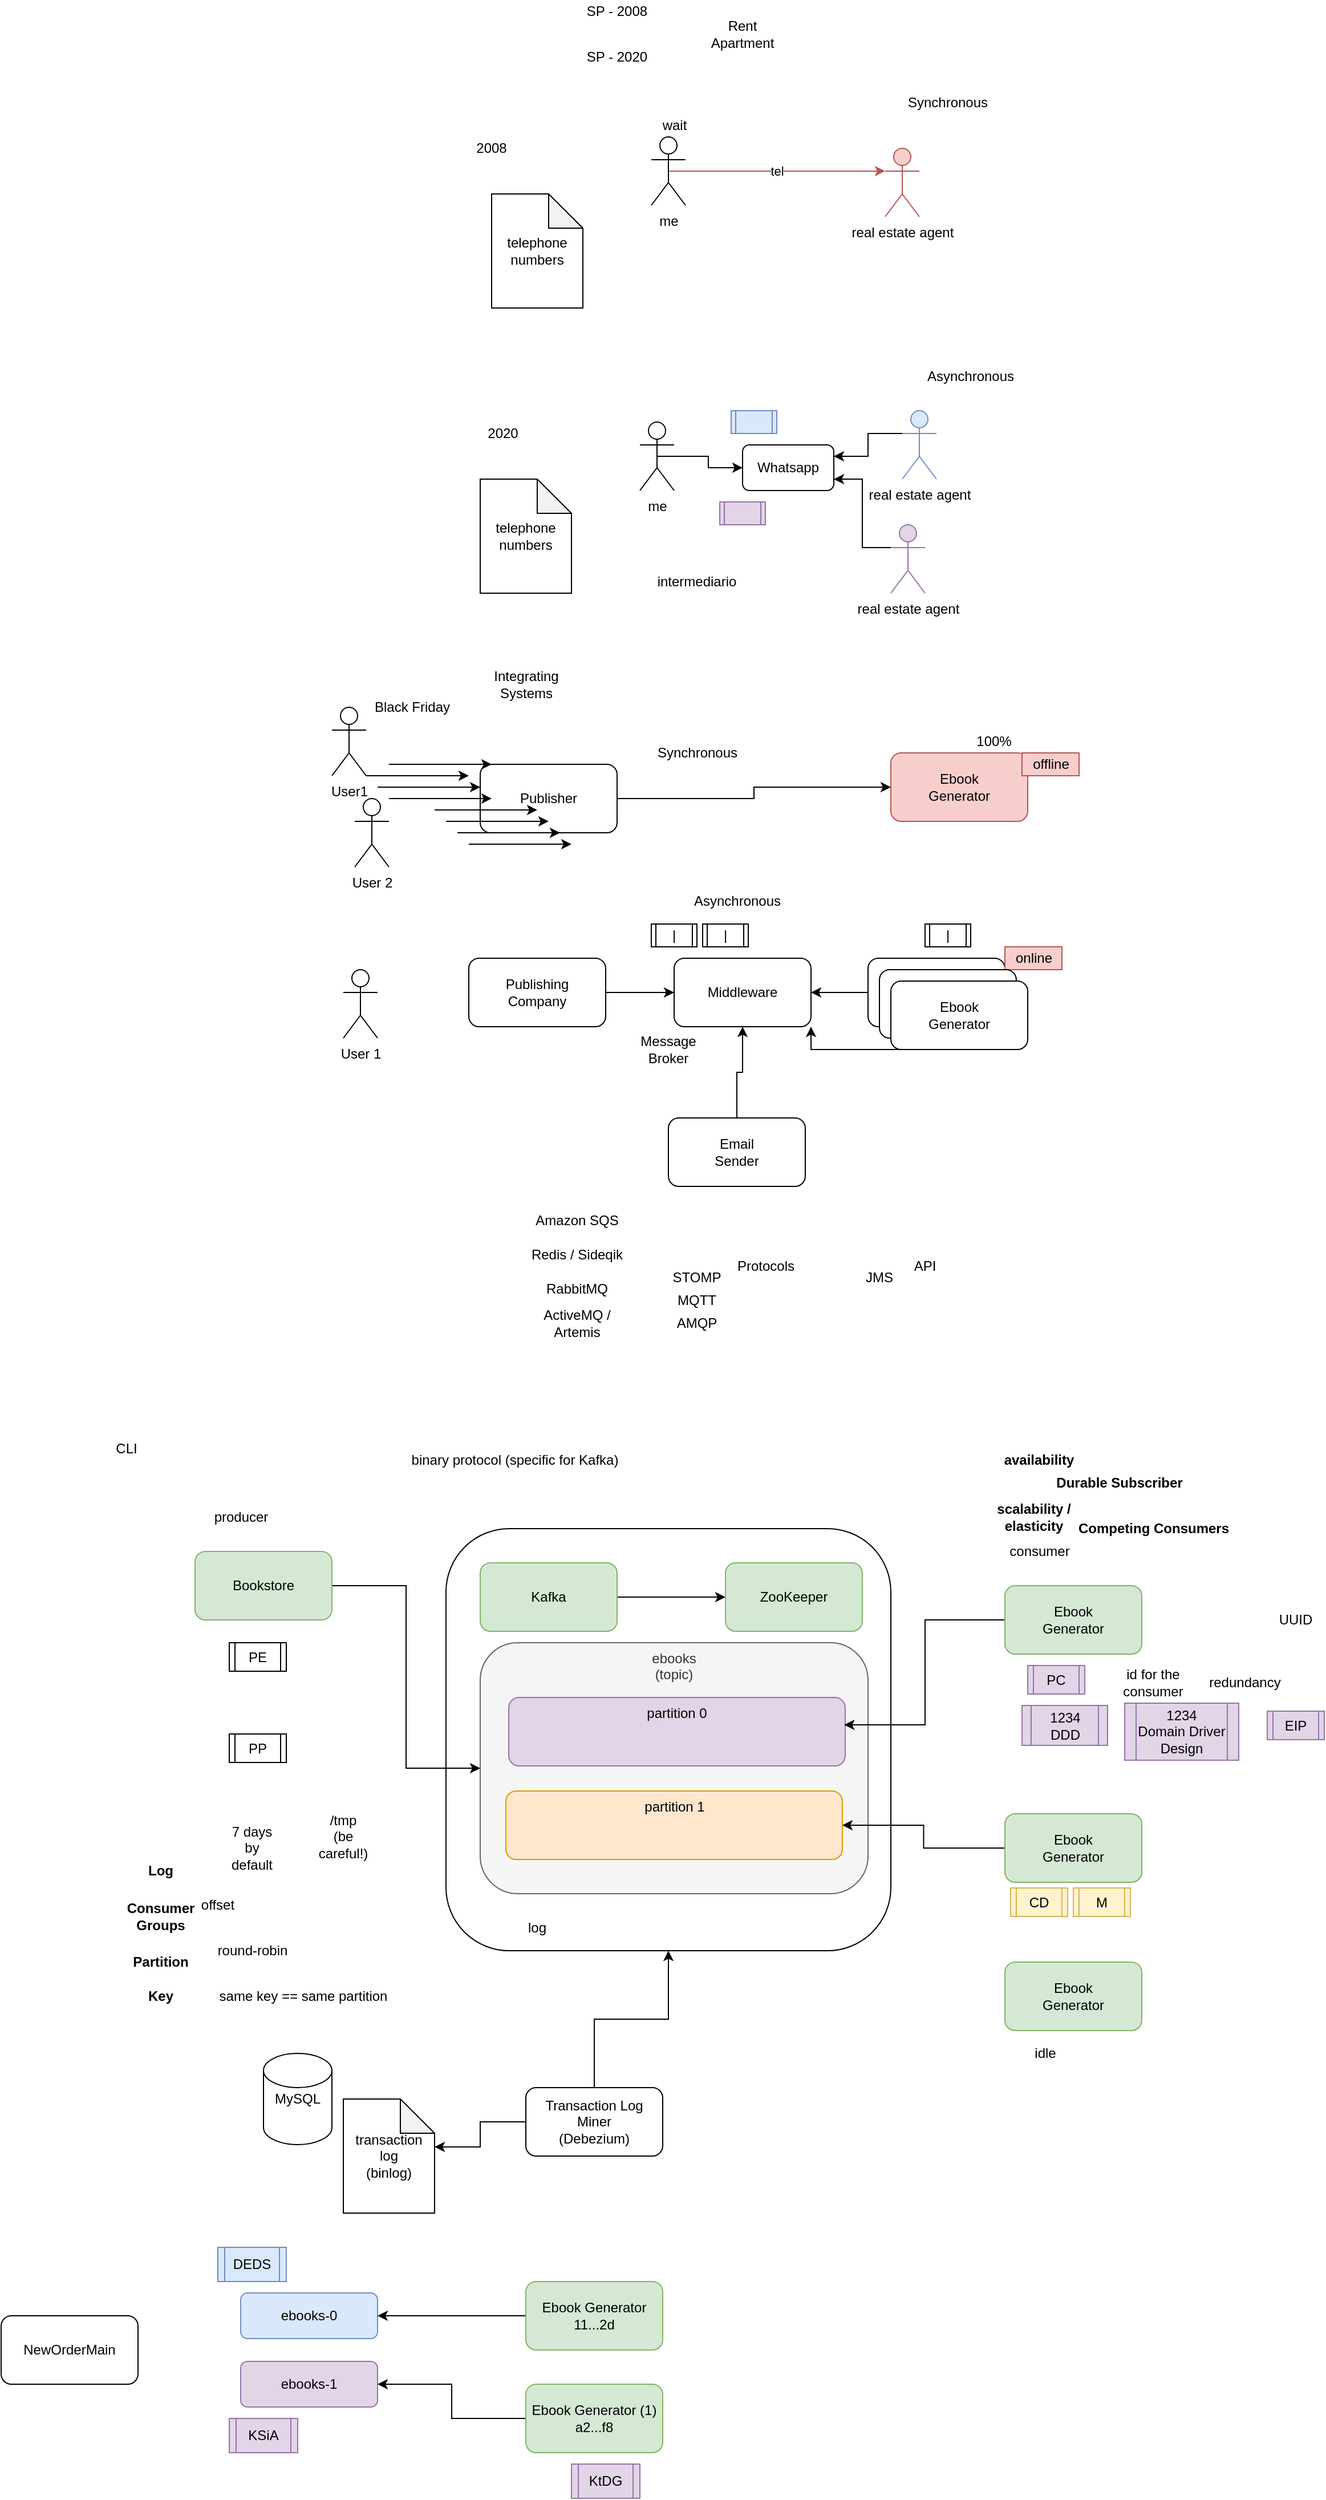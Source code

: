 <mxfile version="13.5.5" type="device"><diagram id="n5W6CcNsMwQ7RIXeHPj_" name="Page-1"><mxGraphModel dx="1718" dy="498" grid="1" gridSize="10" guides="1" tooltips="1" connect="1" arrows="1" fold="1" page="1" pageScale="1" pageWidth="850" pageHeight="1100" math="0" shadow="0"><root><mxCell id="0"/><mxCell id="1" parent="0"/><mxCell id="1wjtFQcidoDBaTSX6d5W-88" value="" style="rounded=1;whiteSpace=wrap;html=1;" parent="1" vertex="1"><mxGeometry x="10" y="1350" width="390" height="370" as="geometry"/></mxCell><mxCell id="1wjtFQcidoDBaTSX6d5W-95" value="ebooks&lt;br&gt;(topic)" style="rounded=1;whiteSpace=wrap;html=1;fillColor=#f5f5f5;strokeColor=#666666;fontColor=#333333;verticalAlign=top;" parent="1" vertex="1"><mxGeometry x="40" y="1450" width="340" height="220" as="geometry"/></mxCell><mxCell id="cA5ADILbBa8WtatYJpcK-16" value="partition 0" style="rounded=1;whiteSpace=wrap;html=1;verticalAlign=top;fillColor=#e1d5e7;strokeColor=#9673a6;" vertex="1" parent="1"><mxGeometry x="65" y="1498" width="295" height="60" as="geometry"/></mxCell><mxCell id="cA5ADILbBa8WtatYJpcK-17" value="partition 1" style="rounded=1;whiteSpace=wrap;html=1;verticalAlign=top;fillColor=#ffe6cc;strokeColor=#d79b00;" vertex="1" parent="1"><mxGeometry x="62.5" y="1580" width="295" height="60" as="geometry"/></mxCell><mxCell id="1wjtFQcidoDBaTSX6d5W-1" value="SP - 2008" style="text;html=1;strokeColor=none;fillColor=none;align=center;verticalAlign=middle;whiteSpace=wrap;rounded=0;" parent="1" vertex="1"><mxGeometry x="70" y="10" width="180" height="20" as="geometry"/></mxCell><mxCell id="1wjtFQcidoDBaTSX6d5W-3" value="SP - 2020" style="text;html=1;strokeColor=none;fillColor=none;align=center;verticalAlign=middle;whiteSpace=wrap;rounded=0;" parent="1" vertex="1"><mxGeometry x="70" y="50" width="180" height="20" as="geometry"/></mxCell><mxCell id="1wjtFQcidoDBaTSX6d5W-4" value="Rent Apartment" style="text;html=1;strokeColor=none;fillColor=none;align=center;verticalAlign=middle;whiteSpace=wrap;rounded=0;" parent="1" vertex="1"><mxGeometry x="250" y="30" width="40" height="20" as="geometry"/></mxCell><mxCell id="1wjtFQcidoDBaTSX6d5W-5" value="2008" style="text;html=1;strokeColor=none;fillColor=none;align=center;verticalAlign=middle;whiteSpace=wrap;rounded=0;" parent="1" vertex="1"><mxGeometry x="30" y="130" width="40" height="20" as="geometry"/></mxCell><mxCell id="1wjtFQcidoDBaTSX6d5W-6" value="telephone&lt;br&gt;numbers" style="shape=note;whiteSpace=wrap;html=1;backgroundOutline=1;darkOpacity=0.05;" parent="1" vertex="1"><mxGeometry x="50" y="180" width="80" height="100" as="geometry"/></mxCell><mxCell id="1wjtFQcidoDBaTSX6d5W-9" value="tel" style="edgeStyle=orthogonalEdgeStyle;rounded=0;orthogonalLoop=1;jettySize=auto;html=1;exitX=0.5;exitY=0.5;exitDx=0;exitDy=0;exitPerimeter=0;entryX=0;entryY=0.333;entryDx=0;entryDy=0;entryPerimeter=0;fillColor=#f8cecc;strokeColor=#b85450;" parent="1" source="1wjtFQcidoDBaTSX6d5W-7" target="1wjtFQcidoDBaTSX6d5W-8" edge="1"><mxGeometry relative="1" as="geometry"><Array as="points"><mxPoint x="310" y="160"/><mxPoint x="310" y="160"/></Array></mxGeometry></mxCell><mxCell id="1wjtFQcidoDBaTSX6d5W-7" value="me" style="shape=umlActor;verticalLabelPosition=bottom;verticalAlign=top;html=1;outlineConnect=0;" parent="1" vertex="1"><mxGeometry x="190" y="130" width="30" height="60" as="geometry"/></mxCell><mxCell id="1wjtFQcidoDBaTSX6d5W-8" value="real estate agent" style="shape=umlActor;verticalLabelPosition=bottom;verticalAlign=top;html=1;outlineConnect=0;fillColor=#f8cecc;strokeColor=#b85450;" parent="1" vertex="1"><mxGeometry x="395" y="140" width="30" height="60" as="geometry"/></mxCell><mxCell id="1wjtFQcidoDBaTSX6d5W-10" value="wait" style="text;html=1;align=center;verticalAlign=middle;resizable=0;points=[];autosize=1;" parent="1" vertex="1"><mxGeometry x="190" y="110" width="40" height="20" as="geometry"/></mxCell><mxCell id="1wjtFQcidoDBaTSX6d5W-14" value="2020" style="text;html=1;strokeColor=none;fillColor=none;align=center;verticalAlign=middle;whiteSpace=wrap;rounded=0;" parent="1" vertex="1"><mxGeometry x="40" y="380" width="40" height="20" as="geometry"/></mxCell><mxCell id="1wjtFQcidoDBaTSX6d5W-15" value="telephone&lt;br&gt;numbers" style="shape=note;whiteSpace=wrap;html=1;backgroundOutline=1;darkOpacity=0.05;" parent="1" vertex="1"><mxGeometry x="40" y="430" width="80" height="100" as="geometry"/></mxCell><mxCell id="1wjtFQcidoDBaTSX6d5W-21" style="edgeStyle=orthogonalEdgeStyle;rounded=0;orthogonalLoop=1;jettySize=auto;html=1;exitX=0.5;exitY=0.5;exitDx=0;exitDy=0;exitPerimeter=0;entryX=0;entryY=0.5;entryDx=0;entryDy=0;" parent="1" source="1wjtFQcidoDBaTSX6d5W-16" target="1wjtFQcidoDBaTSX6d5W-20" edge="1"><mxGeometry relative="1" as="geometry"/></mxCell><mxCell id="1wjtFQcidoDBaTSX6d5W-16" value="me" style="shape=umlActor;verticalLabelPosition=bottom;verticalAlign=top;html=1;outlineConnect=0;" parent="1" vertex="1"><mxGeometry x="180" y="380" width="30" height="60" as="geometry"/></mxCell><mxCell id="1wjtFQcidoDBaTSX6d5W-24" style="edgeStyle=orthogonalEdgeStyle;rounded=0;orthogonalLoop=1;jettySize=auto;html=1;exitX=0;exitY=0.333;exitDx=0;exitDy=0;exitPerimeter=0;entryX=1;entryY=0.25;entryDx=0;entryDy=0;" parent="1" source="1wjtFQcidoDBaTSX6d5W-17" target="1wjtFQcidoDBaTSX6d5W-20" edge="1"><mxGeometry relative="1" as="geometry"/></mxCell><mxCell id="1wjtFQcidoDBaTSX6d5W-17" value="real estate agent" style="shape=umlActor;verticalLabelPosition=bottom;verticalAlign=top;html=1;outlineConnect=0;fillColor=#dae8fc;strokeColor=#6c8ebf;" parent="1" vertex="1"><mxGeometry x="410" y="370" width="30" height="60" as="geometry"/></mxCell><mxCell id="1wjtFQcidoDBaTSX6d5W-25" style="edgeStyle=orthogonalEdgeStyle;rounded=0;orthogonalLoop=1;jettySize=auto;html=1;exitX=0;exitY=0.333;exitDx=0;exitDy=0;exitPerimeter=0;entryX=1;entryY=0.75;entryDx=0;entryDy=0;" parent="1" source="1wjtFQcidoDBaTSX6d5W-19" target="1wjtFQcidoDBaTSX6d5W-20" edge="1"><mxGeometry relative="1" as="geometry"/></mxCell><mxCell id="1wjtFQcidoDBaTSX6d5W-19" value="real estate agent" style="shape=umlActor;verticalLabelPosition=bottom;verticalAlign=top;html=1;outlineConnect=0;fillColor=#e1d5e7;strokeColor=#9673a6;" parent="1" vertex="1"><mxGeometry x="400" y="470" width="30" height="60" as="geometry"/></mxCell><mxCell id="1wjtFQcidoDBaTSX6d5W-20" value="Whatsapp" style="rounded=1;whiteSpace=wrap;html=1;" parent="1" vertex="1"><mxGeometry x="270" y="400" width="80" height="40" as="geometry"/></mxCell><mxCell id="1wjtFQcidoDBaTSX6d5W-22" value="" style="shape=process;whiteSpace=wrap;html=1;backgroundOutline=1;fillColor=#dae8fc;strokeColor=#6c8ebf;" parent="1" vertex="1"><mxGeometry x="260" y="370" width="40" height="20" as="geometry"/></mxCell><mxCell id="1wjtFQcidoDBaTSX6d5W-23" value="" style="shape=process;whiteSpace=wrap;html=1;backgroundOutline=1;fillColor=#e1d5e7;strokeColor=#9673a6;" parent="1" vertex="1"><mxGeometry x="250" y="450" width="40" height="20" as="geometry"/></mxCell><mxCell id="1wjtFQcidoDBaTSX6d5W-26" value="Synchronous" style="text;html=1;strokeColor=none;fillColor=none;align=center;verticalAlign=middle;whiteSpace=wrap;rounded=0;" parent="1" vertex="1"><mxGeometry x="430" y="90" width="40" height="20" as="geometry"/></mxCell><mxCell id="1wjtFQcidoDBaTSX6d5W-27" value="Asynchronous" style="text;html=1;strokeColor=none;fillColor=none;align=center;verticalAlign=middle;whiteSpace=wrap;rounded=0;" parent="1" vertex="1"><mxGeometry x="450" y="330" width="40" height="20" as="geometry"/></mxCell><mxCell id="1wjtFQcidoDBaTSX6d5W-28" value="intermediario" style="text;html=1;strokeColor=none;fillColor=none;align=center;verticalAlign=middle;whiteSpace=wrap;rounded=0;" parent="1" vertex="1"><mxGeometry x="210" y="510" width="40" height="20" as="geometry"/></mxCell><mxCell id="1wjtFQcidoDBaTSX6d5W-32" style="edgeStyle=orthogonalEdgeStyle;rounded=0;orthogonalLoop=1;jettySize=auto;html=1;exitX=1;exitY=0.5;exitDx=0;exitDy=0;entryX=0;entryY=0.5;entryDx=0;entryDy=0;" parent="1" source="1wjtFQcidoDBaTSX6d5W-29" target="1wjtFQcidoDBaTSX6d5W-30" edge="1"><mxGeometry relative="1" as="geometry"/></mxCell><mxCell id="1wjtFQcidoDBaTSX6d5W-29" value="Publisher" style="rounded=1;whiteSpace=wrap;html=1;" parent="1" vertex="1"><mxGeometry x="40" y="680" width="120" height="60" as="geometry"/></mxCell><mxCell id="1wjtFQcidoDBaTSX6d5W-30" value="Ebook&lt;br&gt;Generator" style="rounded=1;whiteSpace=wrap;html=1;fillColor=#f8cecc;strokeColor=#b85450;" parent="1" vertex="1"><mxGeometry x="400" y="670" width="120" height="60" as="geometry"/></mxCell><mxCell id="1wjtFQcidoDBaTSX6d5W-31" value="100%" style="text;html=1;align=center;verticalAlign=middle;resizable=0;points=[];autosize=1;" parent="1" vertex="1"><mxGeometry x="465" y="650" width="50" height="20" as="geometry"/></mxCell><mxCell id="1wjtFQcidoDBaTSX6d5W-33" value="Integrating&lt;br&gt;Systems" style="text;html=1;align=center;verticalAlign=middle;resizable=0;points=[];autosize=1;" parent="1" vertex="1"><mxGeometry x="45" y="595" width="70" height="30" as="geometry"/></mxCell><mxCell id="1wjtFQcidoDBaTSX6d5W-34" value="Synchronous" style="text;html=1;align=center;verticalAlign=middle;resizable=0;points=[];autosize=1;" parent="1" vertex="1"><mxGeometry x="185" y="660" width="90" height="20" as="geometry"/></mxCell><mxCell id="1wjtFQcidoDBaTSX6d5W-35" value="" style="endArrow=classic;html=1;" parent="1" edge="1"><mxGeometry width="50" height="50" relative="1" as="geometry"><mxPoint x="-40" y="680" as="sourcePoint"/><mxPoint x="50" y="680" as="targetPoint"/></mxGeometry></mxCell><mxCell id="1wjtFQcidoDBaTSX6d5W-36" value="" style="endArrow=classic;html=1;" parent="1" edge="1"><mxGeometry width="50" height="50" relative="1" as="geometry"><mxPoint x="-60" y="690" as="sourcePoint"/><mxPoint x="30" y="690" as="targetPoint"/></mxGeometry></mxCell><mxCell id="1wjtFQcidoDBaTSX6d5W-37" value="" style="endArrow=classic;html=1;" parent="1" edge="1"><mxGeometry width="50" height="50" relative="1" as="geometry"><mxPoint x="-50" y="700" as="sourcePoint"/><mxPoint x="40" y="700" as="targetPoint"/></mxGeometry></mxCell><mxCell id="1wjtFQcidoDBaTSX6d5W-38" value="" style="endArrow=classic;html=1;" parent="1" edge="1"><mxGeometry width="50" height="50" relative="1" as="geometry"><mxPoint x="-40" y="710" as="sourcePoint"/><mxPoint x="50" y="710" as="targetPoint"/></mxGeometry></mxCell><mxCell id="1wjtFQcidoDBaTSX6d5W-39" value="" style="endArrow=classic;html=1;" parent="1" edge="1"><mxGeometry width="50" height="50" relative="1" as="geometry"><mxPoint y="720" as="sourcePoint"/><mxPoint x="90" y="720" as="targetPoint"/></mxGeometry></mxCell><mxCell id="1wjtFQcidoDBaTSX6d5W-40" value="" style="endArrow=classic;html=1;" parent="1" edge="1"><mxGeometry width="50" height="50" relative="1" as="geometry"><mxPoint x="10" y="730" as="sourcePoint"/><mxPoint x="100" y="730" as="targetPoint"/></mxGeometry></mxCell><mxCell id="1wjtFQcidoDBaTSX6d5W-41" value="" style="endArrow=classic;html=1;" parent="1" edge="1"><mxGeometry width="50" height="50" relative="1" as="geometry"><mxPoint x="20" y="740" as="sourcePoint"/><mxPoint x="110" y="740" as="targetPoint"/></mxGeometry></mxCell><mxCell id="1wjtFQcidoDBaTSX6d5W-42" value="User1" style="shape=umlActor;verticalLabelPosition=bottom;verticalAlign=top;html=1;outlineConnect=0;" parent="1" vertex="1"><mxGeometry x="-90" y="630" width="30" height="60" as="geometry"/></mxCell><mxCell id="1wjtFQcidoDBaTSX6d5W-43" value="" style="endArrow=classic;html=1;" parent="1" edge="1"><mxGeometry width="50" height="50" relative="1" as="geometry"><mxPoint x="30" y="750" as="sourcePoint"/><mxPoint x="120" y="750" as="targetPoint"/></mxGeometry></mxCell><mxCell id="1wjtFQcidoDBaTSX6d5W-44" value="User 2" style="shape=umlActor;verticalLabelPosition=bottom;verticalAlign=top;html=1;outlineConnect=0;" parent="1" vertex="1"><mxGeometry x="-70" y="710" width="30" height="60" as="geometry"/></mxCell><mxCell id="1wjtFQcidoDBaTSX6d5W-45" value="offline" style="text;html=1;align=center;verticalAlign=middle;resizable=0;points=[];autosize=1;fillColor=#f8cecc;strokeColor=#b85450;" parent="1" vertex="1"><mxGeometry x="515" y="670" width="50" height="20" as="geometry"/></mxCell><mxCell id="1wjtFQcidoDBaTSX6d5W-50" style="edgeStyle=orthogonalEdgeStyle;rounded=0;orthogonalLoop=1;jettySize=auto;html=1;exitX=1;exitY=0.5;exitDx=0;exitDy=0;" parent="1" source="1wjtFQcidoDBaTSX6d5W-46" target="1wjtFQcidoDBaTSX6d5W-49" edge="1"><mxGeometry relative="1" as="geometry"/></mxCell><mxCell id="1wjtFQcidoDBaTSX6d5W-46" value="Publishing&lt;br&gt;Company" style="rounded=1;whiteSpace=wrap;html=1;" parent="1" vertex="1"><mxGeometry x="30" y="850" width="120" height="60" as="geometry"/></mxCell><mxCell id="1wjtFQcidoDBaTSX6d5W-52" style="edgeStyle=orthogonalEdgeStyle;rounded=0;orthogonalLoop=1;jettySize=auto;html=1;exitX=0;exitY=0.5;exitDx=0;exitDy=0;" parent="1" source="1wjtFQcidoDBaTSX6d5W-47" target="1wjtFQcidoDBaTSX6d5W-49" edge="1"><mxGeometry relative="1" as="geometry"/></mxCell><mxCell id="1wjtFQcidoDBaTSX6d5W-64" style="edgeStyle=orthogonalEdgeStyle;rounded=0;orthogonalLoop=1;jettySize=auto;html=1;exitX=0.25;exitY=1;exitDx=0;exitDy=0;entryX=1;entryY=1;entryDx=0;entryDy=0;" parent="1" source="1wjtFQcidoDBaTSX6d5W-47" target="1wjtFQcidoDBaTSX6d5W-49" edge="1"><mxGeometry relative="1" as="geometry"/></mxCell><mxCell id="1wjtFQcidoDBaTSX6d5W-47" value="Ebook&lt;br&gt;Generator" style="rounded=1;whiteSpace=wrap;html=1;" parent="1" vertex="1"><mxGeometry x="380" y="850" width="120" height="60" as="geometry"/></mxCell><mxCell id="1wjtFQcidoDBaTSX6d5W-48" value="User 1" style="shape=umlActor;verticalLabelPosition=bottom;verticalAlign=top;html=1;outlineConnect=0;" parent="1" vertex="1"><mxGeometry x="-80" y="860" width="30" height="60" as="geometry"/></mxCell><mxCell id="1wjtFQcidoDBaTSX6d5W-49" value="Middleware" style="rounded=1;whiteSpace=wrap;html=1;" parent="1" vertex="1"><mxGeometry x="210" y="850" width="120" height="60" as="geometry"/></mxCell><mxCell id="1wjtFQcidoDBaTSX6d5W-51" value="|" style="shape=process;whiteSpace=wrap;html=1;backgroundOutline=1;" parent="1" vertex="1"><mxGeometry x="190" y="820" width="40" height="20" as="geometry"/></mxCell><mxCell id="1wjtFQcidoDBaTSX6d5W-54" value="online" style="text;html=1;align=center;verticalAlign=middle;resizable=0;points=[];autosize=1;fillColor=#f8cecc;strokeColor=#b85450;" parent="1" vertex="1"><mxGeometry x="500" y="840" width="50" height="20" as="geometry"/></mxCell><mxCell id="1wjtFQcidoDBaTSX6d5W-55" value="|" style="shape=process;whiteSpace=wrap;html=1;backgroundOutline=1;" parent="1" vertex="1"><mxGeometry x="235" y="820" width="40" height="20" as="geometry"/></mxCell><mxCell id="1wjtFQcidoDBaTSX6d5W-56" value="|" style="shape=process;whiteSpace=wrap;html=1;backgroundOutline=1;" parent="1" vertex="1"><mxGeometry x="430" y="820" width="40" height="20" as="geometry"/></mxCell><mxCell id="1wjtFQcidoDBaTSX6d5W-57" value="Asynchronous" style="text;html=1;align=center;verticalAlign=middle;resizable=0;points=[];autosize=1;" parent="1" vertex="1"><mxGeometry x="220" y="790" width="90" height="20" as="geometry"/></mxCell><mxCell id="1wjtFQcidoDBaTSX6d5W-65" style="edgeStyle=orthogonalEdgeStyle;rounded=0;orthogonalLoop=1;jettySize=auto;html=1;exitX=0.5;exitY=0;exitDx=0;exitDy=0;" parent="1" source="1wjtFQcidoDBaTSX6d5W-63" target="1wjtFQcidoDBaTSX6d5W-49" edge="1"><mxGeometry relative="1" as="geometry"/></mxCell><mxCell id="1wjtFQcidoDBaTSX6d5W-63" value="Email&lt;br&gt;Sender" style="rounded=1;whiteSpace=wrap;html=1;" parent="1" vertex="1"><mxGeometry x="205" y="990" width="120" height="60" as="geometry"/></mxCell><mxCell id="1wjtFQcidoDBaTSX6d5W-66" value="Message&lt;br&gt;Broker" style="text;html=1;strokeColor=none;fillColor=none;align=center;verticalAlign=middle;whiteSpace=wrap;rounded=0;" parent="1" vertex="1"><mxGeometry x="185" y="920" width="40" height="20" as="geometry"/></mxCell><mxCell id="1wjtFQcidoDBaTSX6d5W-67" value="Amazon SQS" style="text;html=1;strokeColor=none;fillColor=none;align=center;verticalAlign=middle;whiteSpace=wrap;rounded=0;" parent="1" vertex="1"><mxGeometry x="80" y="1070" width="90" height="20" as="geometry"/></mxCell><mxCell id="1wjtFQcidoDBaTSX6d5W-68" value="Redis / Sideqik" style="text;html=1;strokeColor=none;fillColor=none;align=center;verticalAlign=middle;whiteSpace=wrap;rounded=0;" parent="1" vertex="1"><mxGeometry x="80" y="1100" width="90" height="20" as="geometry"/></mxCell><mxCell id="1wjtFQcidoDBaTSX6d5W-69" value="RabbitMQ" style="text;html=1;strokeColor=none;fillColor=none;align=center;verticalAlign=middle;whiteSpace=wrap;rounded=0;" parent="1" vertex="1"><mxGeometry x="80" y="1130" width="90" height="20" as="geometry"/></mxCell><mxCell id="1wjtFQcidoDBaTSX6d5W-70" value="STOMP" style="text;html=1;strokeColor=none;fillColor=none;align=center;verticalAlign=middle;whiteSpace=wrap;rounded=0;" parent="1" vertex="1"><mxGeometry x="210" y="1120" width="40" height="20" as="geometry"/></mxCell><mxCell id="1wjtFQcidoDBaTSX6d5W-71" value="MQTT" style="text;html=1;strokeColor=none;fillColor=none;align=center;verticalAlign=middle;whiteSpace=wrap;rounded=0;" parent="1" vertex="1"><mxGeometry x="210" y="1140" width="40" height="20" as="geometry"/></mxCell><mxCell id="1wjtFQcidoDBaTSX6d5W-72" value="AMQP" style="text;html=1;strokeColor=none;fillColor=none;align=center;verticalAlign=middle;whiteSpace=wrap;rounded=0;" parent="1" vertex="1"><mxGeometry x="210" y="1160" width="40" height="20" as="geometry"/></mxCell><mxCell id="1wjtFQcidoDBaTSX6d5W-73" value="Protocols" style="text;html=1;align=center;verticalAlign=middle;resizable=0;points=[];autosize=1;" parent="1" vertex="1"><mxGeometry x="255" y="1110" width="70" height="20" as="geometry"/></mxCell><mxCell id="1wjtFQcidoDBaTSX6d5W-74" value="JMS" style="text;html=1;strokeColor=none;fillColor=none;align=center;verticalAlign=middle;whiteSpace=wrap;rounded=0;" parent="1" vertex="1"><mxGeometry x="370" y="1120" width="40" height="20" as="geometry"/></mxCell><mxCell id="1wjtFQcidoDBaTSX6d5W-75" value="API" style="text;html=1;strokeColor=none;fillColor=none;align=center;verticalAlign=middle;whiteSpace=wrap;rounded=0;" parent="1" vertex="1"><mxGeometry x="410" y="1110" width="40" height="20" as="geometry"/></mxCell><mxCell id="1wjtFQcidoDBaTSX6d5W-76" value="ActiveMQ / Artemis" style="text;html=1;strokeColor=none;fillColor=none;align=center;verticalAlign=middle;whiteSpace=wrap;rounded=0;" parent="1" vertex="1"><mxGeometry x="80" y="1160" width="90" height="20" as="geometry"/></mxCell><mxCell id="1wjtFQcidoDBaTSX6d5W-86" style="edgeStyle=orthogonalEdgeStyle;rounded=0;orthogonalLoop=1;jettySize=auto;html=1;exitX=1;exitY=0.5;exitDx=0;exitDy=0;entryX=0;entryY=0.5;entryDx=0;entryDy=0;" parent="1" source="1wjtFQcidoDBaTSX6d5W-78" target="1wjtFQcidoDBaTSX6d5W-84" edge="1"><mxGeometry relative="1" as="geometry"/></mxCell><mxCell id="1wjtFQcidoDBaTSX6d5W-78" value="Kafka" style="rounded=1;whiteSpace=wrap;html=1;fillColor=#d5e8d4;strokeColor=#82b366;" parent="1" vertex="1"><mxGeometry x="40" y="1380" width="120" height="60" as="geometry"/></mxCell><mxCell id="1wjtFQcidoDBaTSX6d5W-84" value="ZooKeeper" style="rounded=1;whiteSpace=wrap;html=1;fillColor=#d5e8d4;strokeColor=#82b366;" parent="1" vertex="1"><mxGeometry x="255" y="1380" width="120" height="60" as="geometry"/></mxCell><mxCell id="1wjtFQcidoDBaTSX6d5W-97" style="edgeStyle=orthogonalEdgeStyle;rounded=0;orthogonalLoop=1;jettySize=auto;html=1;exitX=1;exitY=0.5;exitDx=0;exitDy=0;entryX=0;entryY=0.5;entryDx=0;entryDy=0;" parent="1" source="1wjtFQcidoDBaTSX6d5W-89" target="1wjtFQcidoDBaTSX6d5W-95" edge="1"><mxGeometry relative="1" as="geometry"/></mxCell><mxCell id="1wjtFQcidoDBaTSX6d5W-89" value="Bookstore" style="rounded=1;whiteSpace=wrap;html=1;fillColor=#d5e8d4;strokeColor=#82b366;" parent="1" vertex="1"><mxGeometry x="-210" y="1370" width="120" height="60" as="geometry"/></mxCell><mxCell id="1wjtFQcidoDBaTSX6d5W-91" value="CLI" style="text;html=1;strokeColor=none;fillColor=none;align=center;verticalAlign=middle;whiteSpace=wrap;rounded=0;" parent="1" vertex="1"><mxGeometry x="-290" y="1270" width="40" height="20" as="geometry"/></mxCell><mxCell id="1wjtFQcidoDBaTSX6d5W-94" value="producer" style="text;html=1;align=center;verticalAlign=middle;resizable=0;points=[];autosize=1;" parent="1" vertex="1"><mxGeometry x="-200" y="1330" width="60" height="20" as="geometry"/></mxCell><mxCell id="1wjtFQcidoDBaTSX6d5W-99" value="EIP" style="shape=process;whiteSpace=wrap;html=1;backgroundOutline=1;fillColor=#e1d5e7;strokeColor=#9673a6;" parent="1" vertex="1"><mxGeometry x="730" y="1510" width="50" height="25" as="geometry"/></mxCell><mxCell id="1wjtFQcidoDBaTSX6d5W-100" value="1234&lt;br&gt;DDD" style="shape=process;whiteSpace=wrap;html=1;backgroundOutline=1;fillColor=#e1d5e7;strokeColor=#9673a6;" parent="1" vertex="1"><mxGeometry x="515" y="1505" width="75" height="35" as="geometry"/></mxCell><mxCell id="cA5ADILbBa8WtatYJpcK-19" style="edgeStyle=orthogonalEdgeStyle;rounded=0;orthogonalLoop=1;jettySize=auto;html=1;exitX=0;exitY=0.5;exitDx=0;exitDy=0;entryX=0.997;entryY=0.4;entryDx=0;entryDy=0;entryPerimeter=0;" edge="1" parent="1" source="1wjtFQcidoDBaTSX6d5W-101" target="cA5ADILbBa8WtatYJpcK-16"><mxGeometry relative="1" as="geometry"/></mxCell><mxCell id="1wjtFQcidoDBaTSX6d5W-101" value="Ebook&lt;br&gt;Generator" style="rounded=1;whiteSpace=wrap;html=1;fillColor=#d5e8d4;strokeColor=#82b366;" parent="1" vertex="1"><mxGeometry x="500" y="1400" width="120" height="60" as="geometry"/></mxCell><mxCell id="1wjtFQcidoDBaTSX6d5W-102" value="consumer" style="text;html=1;align=center;verticalAlign=middle;resizable=0;points=[];autosize=1;" parent="1" vertex="1"><mxGeometry x="495" y="1360" width="70" height="20" as="geometry"/></mxCell><mxCell id="1wjtFQcidoDBaTSX6d5W-105" value="CD" style="shape=process;whiteSpace=wrap;html=1;backgroundOutline=1;fillColor=#fff2cc;strokeColor=#d6b656;" parent="1" vertex="1"><mxGeometry x="505" y="1665" width="50" height="25" as="geometry"/></mxCell><mxCell id="1wjtFQcidoDBaTSX6d5W-106" value="log" style="text;html=1;strokeColor=none;fillColor=none;align=center;verticalAlign=middle;whiteSpace=wrap;rounded=0;" parent="1" vertex="1"><mxGeometry x="70" y="1690" width="40" height="20" as="geometry"/></mxCell><mxCell id="1wjtFQcidoDBaTSX6d5W-107" value="PP" style="shape=process;whiteSpace=wrap;html=1;backgroundOutline=1;" parent="1" vertex="1"><mxGeometry x="-180" y="1530" width="50" height="25" as="geometry"/></mxCell><mxCell id="1wjtFQcidoDBaTSX6d5W-108" value="availability" style="text;html=1;strokeColor=none;fillColor=none;align=center;verticalAlign=middle;whiteSpace=wrap;rounded=0;fontStyle=1" parent="1" vertex="1"><mxGeometry x="510" y="1280" width="40" height="20" as="geometry"/></mxCell><mxCell id="1wjtFQcidoDBaTSX6d5W-109" value="id for the consumer" style="text;html=1;strokeColor=none;fillColor=none;align=center;verticalAlign=middle;whiteSpace=wrap;rounded=0;" parent="1" vertex="1"><mxGeometry x="610" y="1475" width="40" height="20" as="geometry"/></mxCell><mxCell id="1wjtFQcidoDBaTSX6d5W-111" value="M" style="shape=process;whiteSpace=wrap;html=1;backgroundOutline=1;fillColor=#fff2cc;strokeColor=#d6b656;" parent="1" vertex="1"><mxGeometry x="560" y="1665" width="50" height="25" as="geometry"/></mxCell><mxCell id="1wjtFQcidoDBaTSX6d5W-112" value="PC" style="shape=process;whiteSpace=wrap;html=1;backgroundOutline=1;fillColor=#e1d5e7;strokeColor=#9673a6;" parent="1" vertex="1"><mxGeometry x="520" y="1470" width="50" height="25" as="geometry"/></mxCell><mxCell id="1wjtFQcidoDBaTSX6d5W-113" value="PE" style="shape=process;whiteSpace=wrap;html=1;backgroundOutline=1;" parent="1" vertex="1"><mxGeometry x="-180" y="1450" width="50" height="25" as="geometry"/></mxCell><mxCell id="cA5ADILbBa8WtatYJpcK-18" style="edgeStyle=orthogonalEdgeStyle;rounded=0;orthogonalLoop=1;jettySize=auto;html=1;exitX=0;exitY=0.5;exitDx=0;exitDy=0;" edge="1" parent="1" source="1wjtFQcidoDBaTSX6d5W-114" target="cA5ADILbBa8WtatYJpcK-17"><mxGeometry relative="1" as="geometry"/></mxCell><mxCell id="1wjtFQcidoDBaTSX6d5W-114" value="Ebook&lt;br&gt;Generator" style="rounded=1;whiteSpace=wrap;html=1;fillColor=#d5e8d4;strokeColor=#82b366;" parent="1" vertex="1"><mxGeometry x="500" y="1600" width="120" height="60" as="geometry"/></mxCell><mxCell id="1wjtFQcidoDBaTSX6d5W-116" value="redundancy" style="text;html=1;align=center;verticalAlign=middle;resizable=0;points=[];autosize=1;" parent="1" vertex="1"><mxGeometry x="670" y="1475" width="80" height="20" as="geometry"/></mxCell><mxCell id="cA5ADILbBa8WtatYJpcK-2" value="&lt;b&gt;Durable Subscriber&lt;/b&gt;" style="text;html=1;align=center;verticalAlign=middle;resizable=0;points=[];autosize=1;" vertex="1" parent="1"><mxGeometry x="535" y="1300" width="130" height="20" as="geometry"/></mxCell><mxCell id="cA5ADILbBa8WtatYJpcK-5" value="Black Friday" style="text;html=1;align=center;verticalAlign=middle;resizable=0;points=[];autosize=1;" vertex="1" parent="1"><mxGeometry x="-60" y="620" width="80" height="20" as="geometry"/></mxCell><mxCell id="cA5ADILbBa8WtatYJpcK-11" value="Ebook&lt;br&gt;Generator" style="rounded=1;whiteSpace=wrap;html=1;" vertex="1" parent="1"><mxGeometry x="390" y="860" width="120" height="60" as="geometry"/></mxCell><mxCell id="cA5ADILbBa8WtatYJpcK-12" value="Ebook&lt;br&gt;Generator" style="rounded=1;whiteSpace=wrap;html=1;" vertex="1" parent="1"><mxGeometry x="400" y="870" width="120" height="60" as="geometry"/></mxCell><mxCell id="cA5ADILbBa8WtatYJpcK-14" value="scalability / elasticity" style="text;html=1;strokeColor=none;fillColor=none;align=center;verticalAlign=middle;whiteSpace=wrap;rounded=0;fontStyle=1" vertex="1" parent="1"><mxGeometry x="477.5" y="1330" width="95" height="20" as="geometry"/></mxCell><mxCell id="cA5ADILbBa8WtatYJpcK-15" value="&lt;b&gt;Competing Consumers&lt;/b&gt;" style="text;html=1;align=center;verticalAlign=middle;resizable=0;points=[];autosize=1;" vertex="1" parent="1"><mxGeometry x="555" y="1340" width="150" height="20" as="geometry"/></mxCell><mxCell id="cA5ADILbBa8WtatYJpcK-20" value="Ebook&lt;br&gt;Generator" style="rounded=1;whiteSpace=wrap;html=1;fillColor=#d5e8d4;strokeColor=#82b366;" vertex="1" parent="1"><mxGeometry x="500" y="1730" width="120" height="60" as="geometry"/></mxCell><mxCell id="cA5ADILbBa8WtatYJpcK-21" value="idle" style="text;html=1;align=center;verticalAlign=middle;resizable=0;points=[];autosize=1;" vertex="1" parent="1"><mxGeometry x="520" y="1800" width="30" height="20" as="geometry"/></mxCell><mxCell id="cA5ADILbBa8WtatYJpcK-22" value="binary protocol (specific for Kafka)" style="text;html=1;align=center;verticalAlign=middle;resizable=0;points=[];autosize=1;" vertex="1" parent="1"><mxGeometry x="-30" y="1280" width="200" height="20" as="geometry"/></mxCell><mxCell id="cA5ADILbBa8WtatYJpcK-24" value="round-robin" style="text;html=1;align=center;verticalAlign=middle;resizable=0;points=[];autosize=1;" vertex="1" parent="1"><mxGeometry x="-200" y="1710" width="80" height="20" as="geometry"/></mxCell><mxCell id="cA5ADILbBa8WtatYJpcK-25" value="&lt;b&gt;Log&lt;/b&gt;" style="text;html=1;strokeColor=none;fillColor=none;align=center;verticalAlign=middle;whiteSpace=wrap;rounded=0;" vertex="1" parent="1"><mxGeometry x="-260" y="1640" width="40" height="20" as="geometry"/></mxCell><mxCell id="cA5ADILbBa8WtatYJpcK-26" value="7 days by default" style="text;html=1;strokeColor=none;fillColor=none;align=center;verticalAlign=middle;whiteSpace=wrap;rounded=0;" vertex="1" parent="1"><mxGeometry x="-180" y="1620" width="40" height="20" as="geometry"/></mxCell><mxCell id="cA5ADILbBa8WtatYJpcK-27" value="/tmp (be careful!)" style="text;html=1;strokeColor=none;fillColor=none;align=center;verticalAlign=middle;whiteSpace=wrap;rounded=0;" vertex="1" parent="1"><mxGeometry x="-100" y="1610" width="40" height="20" as="geometry"/></mxCell><mxCell id="cA5ADILbBa8WtatYJpcK-28" value="&lt;b&gt;Consumer Groups&lt;/b&gt;" style="text;html=1;strokeColor=none;fillColor=none;align=center;verticalAlign=middle;whiteSpace=wrap;rounded=0;" vertex="1" parent="1"><mxGeometry x="-260" y="1680" width="40" height="20" as="geometry"/></mxCell><mxCell id="cA5ADILbBa8WtatYJpcK-29" value="&lt;b&gt;Partition&lt;/b&gt;" style="text;html=1;strokeColor=none;fillColor=none;align=center;verticalAlign=middle;whiteSpace=wrap;rounded=0;" vertex="1" parent="1"><mxGeometry x="-260" y="1720" width="40" height="20" as="geometry"/></mxCell><mxCell id="cA5ADILbBa8WtatYJpcK-30" value="MySQL" style="shape=cylinder2;whiteSpace=wrap;html=1;boundedLbl=1;backgroundOutline=1;size=15;" vertex="1" parent="1"><mxGeometry x="-150" y="1810" width="60" height="80" as="geometry"/></mxCell><mxCell id="cA5ADILbBa8WtatYJpcK-31" value="transaction&lt;br&gt;log&lt;br&gt;(binlog)" style="shape=note;whiteSpace=wrap;html=1;backgroundOutline=1;darkOpacity=0.05;" vertex="1" parent="1"><mxGeometry x="-80" y="1850" width="80" height="100" as="geometry"/></mxCell><mxCell id="cA5ADILbBa8WtatYJpcK-33" style="edgeStyle=orthogonalEdgeStyle;rounded=0;orthogonalLoop=1;jettySize=auto;html=1;exitX=0;exitY=0.5;exitDx=0;exitDy=0;entryX=1;entryY=0.42;entryDx=0;entryDy=0;entryPerimeter=0;" edge="1" parent="1" source="cA5ADILbBa8WtatYJpcK-32" target="cA5ADILbBa8WtatYJpcK-31"><mxGeometry relative="1" as="geometry"/></mxCell><mxCell id="cA5ADILbBa8WtatYJpcK-34" style="edgeStyle=orthogonalEdgeStyle;rounded=0;orthogonalLoop=1;jettySize=auto;html=1;exitX=0.5;exitY=0;exitDx=0;exitDy=0;" edge="1" parent="1" source="cA5ADILbBa8WtatYJpcK-32" target="1wjtFQcidoDBaTSX6d5W-88"><mxGeometry relative="1" as="geometry"/></mxCell><mxCell id="cA5ADILbBa8WtatYJpcK-32" value="Transaction Log Miner&lt;br&gt;(Debezium)" style="rounded=1;whiteSpace=wrap;html=1;" vertex="1" parent="1"><mxGeometry x="80" y="1840" width="120" height="60" as="geometry"/></mxCell><mxCell id="cA5ADILbBa8WtatYJpcK-35" value="&lt;b&gt;Key&lt;/b&gt;" style="text;html=1;strokeColor=none;fillColor=none;align=center;verticalAlign=middle;whiteSpace=wrap;rounded=0;" vertex="1" parent="1"><mxGeometry x="-260" y="1750" width="40" height="20" as="geometry"/></mxCell><mxCell id="cA5ADILbBa8WtatYJpcK-36" value="same key == same partition" style="text;html=1;strokeColor=none;fillColor=none;align=center;verticalAlign=middle;whiteSpace=wrap;rounded=0;" vertex="1" parent="1"><mxGeometry x="-200" y="1750" width="170" height="20" as="geometry"/></mxCell><mxCell id="cA5ADILbBa8WtatYJpcK-38" value="1234&lt;br&gt;Domain Driver Design" style="shape=process;whiteSpace=wrap;html=1;backgroundOutline=1;fillColor=#e1d5e7;strokeColor=#9673a6;" vertex="1" parent="1"><mxGeometry x="605" y="1503" width="100" height="50" as="geometry"/></mxCell><mxCell id="cA5ADILbBa8WtatYJpcK-39" value="UUID" style="text;html=1;strokeColor=none;fillColor=none;align=center;verticalAlign=middle;whiteSpace=wrap;rounded=0;" vertex="1" parent="1"><mxGeometry x="735" y="1420" width="40" height="20" as="geometry"/></mxCell><mxCell id="cA5ADILbBa8WtatYJpcK-40" value="offset" style="text;html=1;strokeColor=none;fillColor=none;align=center;verticalAlign=middle;whiteSpace=wrap;rounded=0;" vertex="1" parent="1"><mxGeometry x="-210" y="1670" width="40" height="20" as="geometry"/></mxCell><mxCell id="cA5ADILbBa8WtatYJpcK-41" value="ebooks-0" style="rounded=1;whiteSpace=wrap;html=1;fillColor=#dae8fc;strokeColor=#6c8ebf;" vertex="1" parent="1"><mxGeometry x="-170" y="2020" width="120" height="40" as="geometry"/></mxCell><mxCell id="cA5ADILbBa8WtatYJpcK-42" value="ebooks-1" style="rounded=1;whiteSpace=wrap;html=1;fillColor=#e1d5e7;strokeColor=#9673a6;" vertex="1" parent="1"><mxGeometry x="-170" y="2080" width="120" height="40" as="geometry"/></mxCell><mxCell id="cA5ADILbBa8WtatYJpcK-47" style="edgeStyle=orthogonalEdgeStyle;rounded=0;orthogonalLoop=1;jettySize=auto;html=1;exitX=0;exitY=0.5;exitDx=0;exitDy=0;entryX=1;entryY=0.5;entryDx=0;entryDy=0;" edge="1" parent="1" source="cA5ADILbBa8WtatYJpcK-43" target="cA5ADILbBa8WtatYJpcK-41"><mxGeometry relative="1" as="geometry"/></mxCell><mxCell id="cA5ADILbBa8WtatYJpcK-43" value="Ebook Generator&lt;br&gt;11...2d" style="rounded=1;whiteSpace=wrap;html=1;fillColor=#d5e8d4;strokeColor=#82b366;" vertex="1" parent="1"><mxGeometry x="80" y="2010" width="120" height="60" as="geometry"/></mxCell><mxCell id="cA5ADILbBa8WtatYJpcK-48" style="edgeStyle=orthogonalEdgeStyle;rounded=0;orthogonalLoop=1;jettySize=auto;html=1;exitX=0;exitY=0.5;exitDx=0;exitDy=0;" edge="1" parent="1" source="cA5ADILbBa8WtatYJpcK-46" target="cA5ADILbBa8WtatYJpcK-42"><mxGeometry relative="1" as="geometry"/></mxCell><mxCell id="cA5ADILbBa8WtatYJpcK-46" value="Ebook Generator (1)&lt;br&gt;a2...f8" style="rounded=1;whiteSpace=wrap;html=1;fillColor=#d5e8d4;strokeColor=#82b366;" vertex="1" parent="1"><mxGeometry x="80" y="2100" width="120" height="60" as="geometry"/></mxCell><mxCell id="cA5ADILbBa8WtatYJpcK-49" value="NewOrderMain" style="rounded=1;whiteSpace=wrap;html=1;" vertex="1" parent="1"><mxGeometry x="-380" y="2040" width="120" height="60" as="geometry"/></mxCell><mxCell id="cA5ADILbBa8WtatYJpcK-50" value="KtDG" style="shape=process;whiteSpace=wrap;html=1;backgroundOutline=1;fillColor=#e1d5e7;strokeColor=#9673a6;" vertex="1" parent="1"><mxGeometry x="120" y="2170" width="60" height="30" as="geometry"/></mxCell><mxCell id="cA5ADILbBa8WtatYJpcK-51" value="DEDS" style="shape=process;whiteSpace=wrap;html=1;backgroundOutline=1;fillColor=#dae8fc;strokeColor=#6c8ebf;" vertex="1" parent="1"><mxGeometry x="-190" y="1980" width="60" height="30" as="geometry"/></mxCell><mxCell id="cA5ADILbBa8WtatYJpcK-53" value="KSiA" style="shape=process;whiteSpace=wrap;html=1;backgroundOutline=1;fillColor=#e1d5e7;strokeColor=#9673a6;" vertex="1" parent="1"><mxGeometry x="-180" y="2130" width="60" height="30" as="geometry"/></mxCell></root></mxGraphModel></diagram></mxfile>